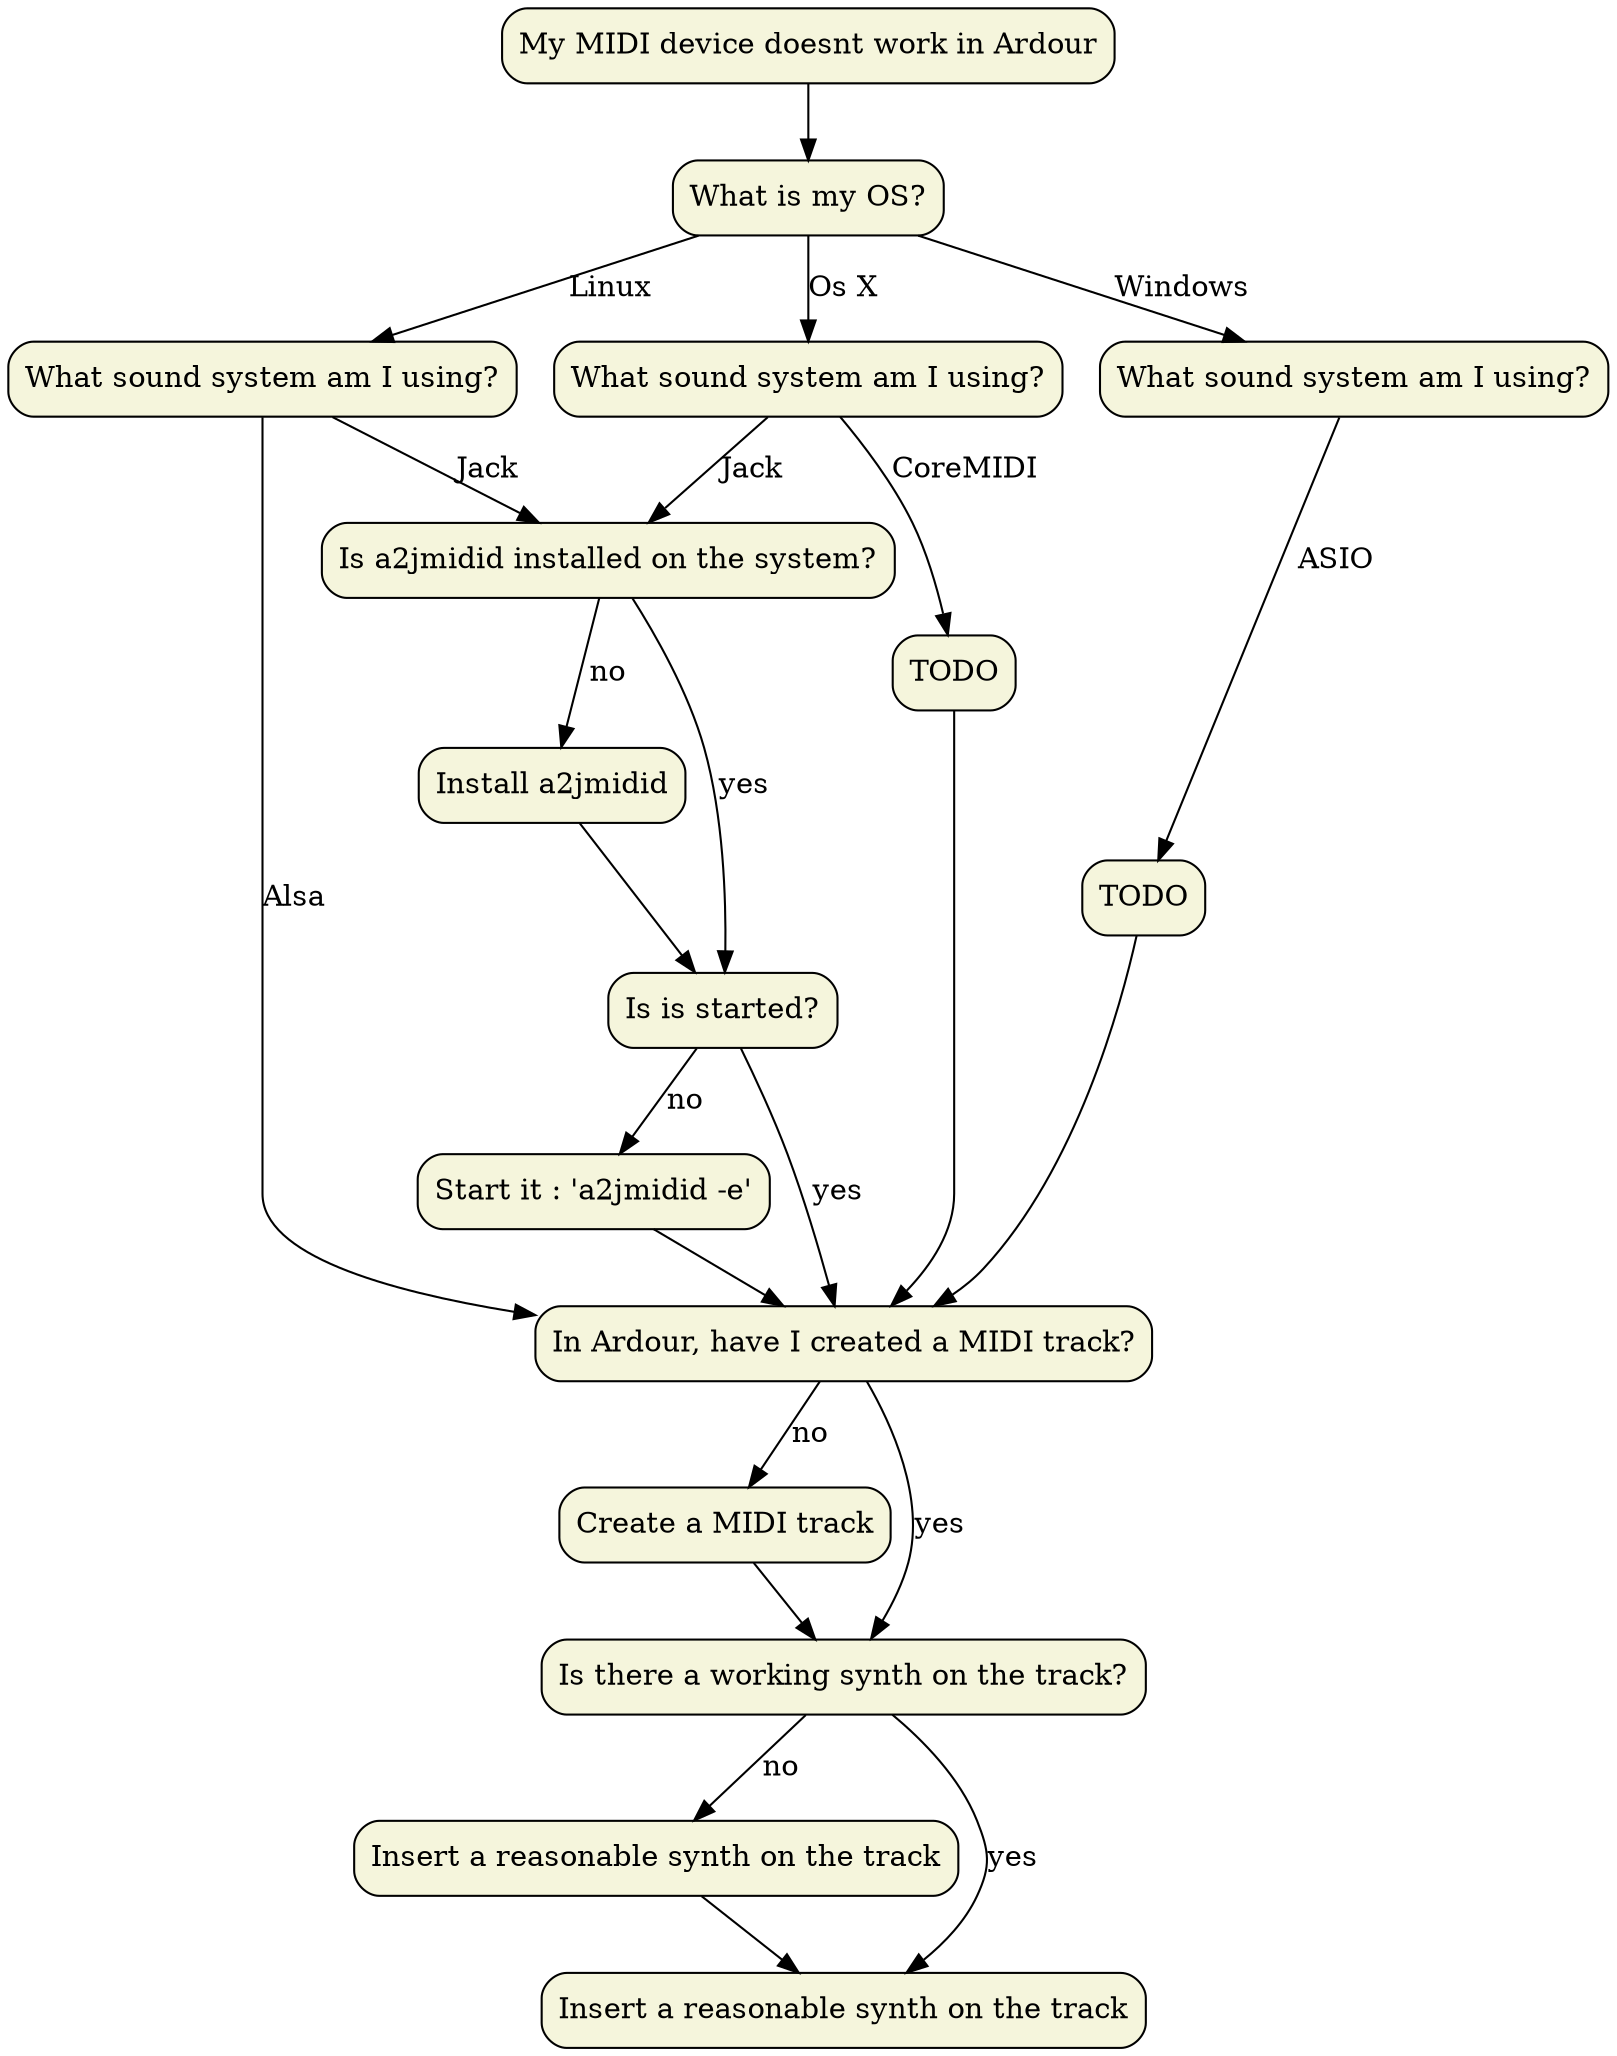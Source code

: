 // - Each question begins with a 'Q' while an answer begins with an 'A'
// - The label of a question is made of the first letter of the previous answers.
// e.g.: if the path has been YES > YES > LINUX > NO, the question will be QYYLN
// - The number of letters after the Q/A is the level of hierarchy
// - Each level of hierarchy is indented (1 tab)
// - The svg is created by 'dot -Tsvg -O this_file.dot'

digraph G {
  //style
  node [fillcolor=beige, style="rounded,filled", shape=box];

  PROBLEM [label="My MIDI device doesnt work in Ardour"];

    START [label="What is my OS?"];
		PROBLEM -> START;

			QL [label="What sound system am I using?"];
			START -> QL [label="Linux"];


        QL -> QLJYY [label="Alsa"];

        QLJ [label="Is a2jmidid installed on the system?"];
        QL -> QLJ [label="Jack"];

          QLJN [label="Install a2jmidid"];
          QLJ -> QLJN [label="no"];
          QLJN -> QLJY;

          QLJY [label="Is is started?"];
          QLJ -> QLJY [label="yes"];

            QLJYN [label="Start it : 'a2jmidid -e'"];
            QLJY -> QLJYN [label="no"];
            QLJYN-> QLJYY;

            QLJYY [label="In Ardour, have I created a MIDI track?"];
            QLJY -> QLJYY [label="yes"];

              QLJYYN [label="Create a MIDI track"];
              QLJYY -> QLJYYN [label="no"];
              QLJYYN -> QLJYYY;

              QLJYYY [label="Is there a working synth on the track?"];
              QLJYY -> QLJYYY [label="yes"];

                QLJYYYN [label="Insert a reasonable synth on the track"];
                QLJYYY -> QLJYYYN [label="no"];
                QLJYYYN -> QLJYYYY;

                QLJYYYY [label="Insert a reasonable synth on the track"];
                QLJYYY -> QLJYYYY [label="yes"];







        QW [label="What sound system am I using?"];
  			START -> QW [label="Windows"];

          QWA [label="TODO"];
  			  QW -> QWA [label="ASIO"];
          QWA -> QLJYY;


        QO [label="What sound system am I using?"];
  			START -> QO [label="Os X"];

          QOC [label="TODO"];
          QO -> QOC [label="CoreMIDI"];
          QOC -> QLJYY;

          //QOJ [label="TODO"];
          QO -> QLJ [label="Jack"];
          //QOJ -> QLJYY;





    }
